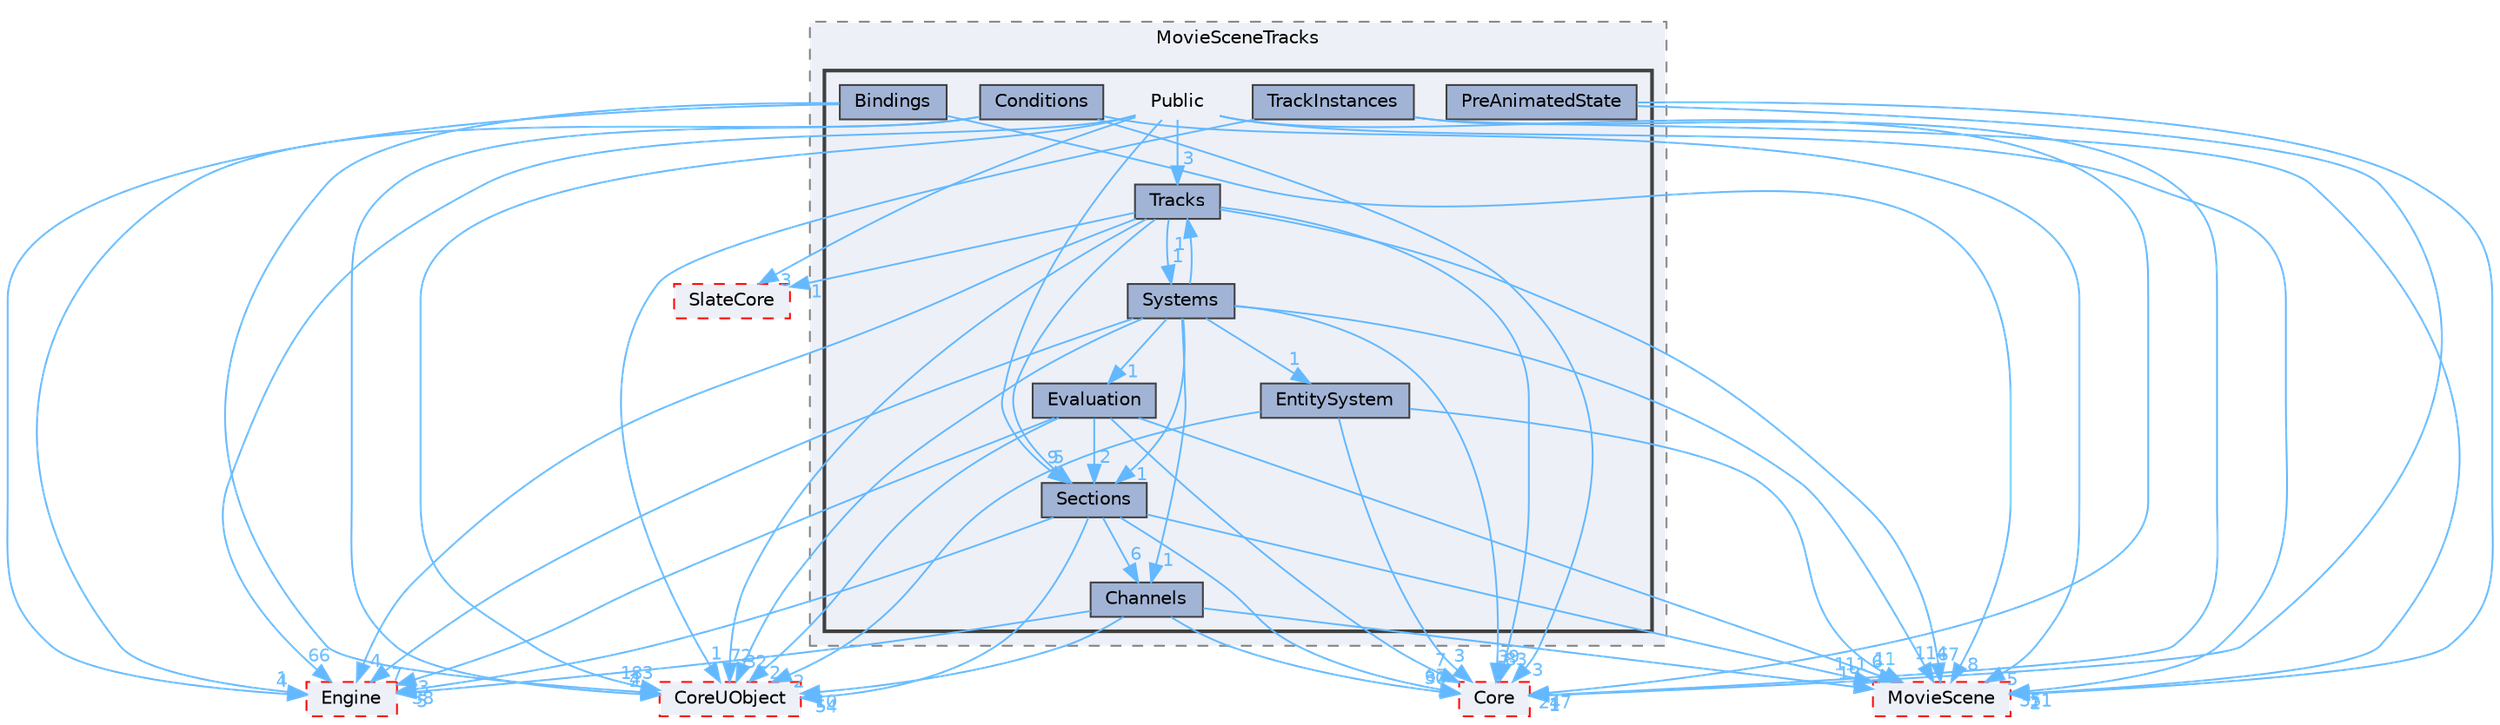 digraph "Public"
{
 // INTERACTIVE_SVG=YES
 // LATEX_PDF_SIZE
  bgcolor="transparent";
  edge [fontname=Helvetica,fontsize=10,labelfontname=Helvetica,labelfontsize=10];
  node [fontname=Helvetica,fontsize=10,shape=box,height=0.2,width=0.4];
  compound=true
  subgraph clusterdir_7de2cf73c957a2c2a3a4f4e3f12897c9 {
    graph [ bgcolor="#edf0f7", pencolor="grey50", label="MovieSceneTracks", fontname=Helvetica,fontsize=10 style="filled,dashed", URL="dir_7de2cf73c957a2c2a3a4f4e3f12897c9.html",tooltip=""]
  subgraph clusterdir_9606a937bb9f1f9ce910f742b5960791 {
    graph [ bgcolor="#edf0f7", pencolor="grey25", label="", fontname=Helvetica,fontsize=10 style="filled,bold", URL="dir_9606a937bb9f1f9ce910f742b5960791.html",tooltip=""]
    dir_9606a937bb9f1f9ce910f742b5960791 [shape=plaintext, label="Public"];
  dir_b71b3006af0f9033cd38fe2b1e3c7b2c [label="Bindings", fillcolor="#a2b4d6", color="grey25", style="filled", URL="dir_b71b3006af0f9033cd38fe2b1e3c7b2c.html",tooltip=""];
  dir_d98221cd1c51257ece4c9c1d49dda9cf [label="Channels", fillcolor="#a2b4d6", color="grey25", style="filled", URL="dir_d98221cd1c51257ece4c9c1d49dda9cf.html",tooltip=""];
  dir_642158c8b1acf6230c5924d41ec46140 [label="Conditions", fillcolor="#a2b4d6", color="grey25", style="filled", URL="dir_642158c8b1acf6230c5924d41ec46140.html",tooltip=""];
  dir_626b9b534c939c1e98906e4a62ba7b8b [label="EntitySystem", fillcolor="#a2b4d6", color="grey25", style="filled", URL="dir_626b9b534c939c1e98906e4a62ba7b8b.html",tooltip=""];
  dir_1c29f483a753824836cc6c008ea8a76c [label="Evaluation", fillcolor="#a2b4d6", color="grey25", style="filled", URL="dir_1c29f483a753824836cc6c008ea8a76c.html",tooltip=""];
  dir_5ef2f48da5a64f504e16a8fc26c91848 [label="PreAnimatedState", fillcolor="#a2b4d6", color="grey25", style="filled", URL="dir_5ef2f48da5a64f504e16a8fc26c91848.html",tooltip=""];
  dir_48dac367fa5b6937d6520dafdd3f5f85 [label="Sections", fillcolor="#a2b4d6", color="grey25", style="filled", URL="dir_48dac367fa5b6937d6520dafdd3f5f85.html",tooltip=""];
  dir_e0ddd2e4cd7a70c048956e583fac2c93 [label="Systems", fillcolor="#a2b4d6", color="grey25", style="filled", URL="dir_e0ddd2e4cd7a70c048956e583fac2c93.html",tooltip=""];
  dir_6732da172ba9704542b84f23e07db614 [label="TrackInstances", fillcolor="#a2b4d6", color="grey25", style="filled", URL="dir_6732da172ba9704542b84f23e07db614.html",tooltip=""];
  dir_2d3222e92d8cbdd0f19f830ec300059d [label="Tracks", fillcolor="#a2b4d6", color="grey25", style="filled", URL="dir_2d3222e92d8cbdd0f19f830ec300059d.html",tooltip=""];
  }
  }
  dir_0e6cddcc9caa1238c7f3774224afaa45 [label="Core", fillcolor="#edf0f7", color="red", style="filled,dashed", URL="dir_0e6cddcc9caa1238c7f3774224afaa45.html",tooltip=""];
  dir_4c499e5e32e2b4479ad7e552df73eeae [label="CoreUObject", fillcolor="#edf0f7", color="red", style="filled,dashed", URL="dir_4c499e5e32e2b4479ad7e552df73eeae.html",tooltip=""];
  dir_ed1388184b1cf3e774c585122fc72079 [label="MovieScene", fillcolor="#edf0f7", color="red", style="filled,dashed", URL="dir_ed1388184b1cf3e774c585122fc72079.html",tooltip=""];
  dir_f0f0d357c8c9eca10fb05693ae8c53b1 [label="SlateCore", fillcolor="#edf0f7", color="red", style="filled,dashed", URL="dir_f0f0d357c8c9eca10fb05693ae8c53b1.html",tooltip=""];
  dir_fdf6aa5c3cf3805bb958134448d60562 [label="Engine", fillcolor="#edf0f7", color="red", style="filled,dashed", URL="dir_fdf6aa5c3cf3805bb958134448d60562.html",tooltip=""];
  dir_9606a937bb9f1f9ce910f742b5960791->dir_0e6cddcc9caa1238c7f3774224afaa45 [headlabel="247", labeldistance=1.5 headhref="dir_000949_000266.html" href="dir_000949_000266.html" color="steelblue1" fontcolor="steelblue1"];
  dir_9606a937bb9f1f9ce910f742b5960791->dir_2d3222e92d8cbdd0f19f830ec300059d [headlabel="3", labeldistance=1.5 headhref="dir_000949_001203.html" href="dir_000949_001203.html" color="steelblue1" fontcolor="steelblue1"];
  dir_9606a937bb9f1f9ce910f742b5960791->dir_48dac367fa5b6937d6520dafdd3f5f85 [headlabel="9", labeldistance=1.5 headhref="dir_000949_001001.html" href="dir_000949_001001.html" color="steelblue1" fontcolor="steelblue1"];
  dir_9606a937bb9f1f9ce910f742b5960791->dir_4c499e5e32e2b4479ad7e552df73eeae [headlabel="183", labeldistance=1.5 headhref="dir_000949_000268.html" href="dir_000949_000268.html" color="steelblue1" fontcolor="steelblue1"];
  dir_9606a937bb9f1f9ce910f742b5960791->dir_ed1388184b1cf3e774c585122fc72079 [headlabel="351", labeldistance=1.5 headhref="dir_000949_000671.html" href="dir_000949_000671.html" color="steelblue1" fontcolor="steelblue1"];
  dir_9606a937bb9f1f9ce910f742b5960791->dir_f0f0d357c8c9eca10fb05693ae8c53b1 [headlabel="3", labeldistance=1.5 headhref="dir_000949_001045.html" href="dir_000949_001045.html" color="steelblue1" fontcolor="steelblue1"];
  dir_9606a937bb9f1f9ce910f742b5960791->dir_fdf6aa5c3cf3805bb958134448d60562 [headlabel="66", labeldistance=1.5 headhref="dir_000949_000366.html" href="dir_000949_000366.html" color="steelblue1" fontcolor="steelblue1"];
  dir_b71b3006af0f9033cd38fe2b1e3c7b2c->dir_4c499e5e32e2b4479ad7e552df73eeae [headlabel="4", labeldistance=1.5 headhref="dir_000096_000268.html" href="dir_000096_000268.html" color="steelblue1" fontcolor="steelblue1"];
  dir_b71b3006af0f9033cd38fe2b1e3c7b2c->dir_ed1388184b1cf3e774c585122fc72079 [headlabel="8", labeldistance=1.5 headhref="dir_000096_000671.html" href="dir_000096_000671.html" color="steelblue1" fontcolor="steelblue1"];
  dir_b71b3006af0f9033cd38fe2b1e3c7b2c->dir_fdf6aa5c3cf3805bb958134448d60562 [headlabel="4", labeldistance=1.5 headhref="dir_000096_000366.html" href="dir_000096_000366.html" color="steelblue1" fontcolor="steelblue1"];
  dir_d98221cd1c51257ece4c9c1d49dda9cf->dir_0e6cddcc9caa1238c7f3774224afaa45 [headlabel="30", labeldistance=1.5 headhref="dir_000128_000266.html" href="dir_000128_000266.html" color="steelblue1" fontcolor="steelblue1"];
  dir_d98221cd1c51257ece4c9c1d49dda9cf->dir_4c499e5e32e2b4479ad7e552df73eeae [headlabel="10", labeldistance=1.5 headhref="dir_000128_000268.html" href="dir_000128_000268.html" color="steelblue1" fontcolor="steelblue1"];
  dir_d98221cd1c51257ece4c9c1d49dda9cf->dir_ed1388184b1cf3e774c585122fc72079 [headlabel="19", labeldistance=1.5 headhref="dir_000128_000671.html" href="dir_000128_000671.html" color="steelblue1" fontcolor="steelblue1"];
  dir_d98221cd1c51257ece4c9c1d49dda9cf->dir_fdf6aa5c3cf3805bb958134448d60562 [headlabel="5", labeldistance=1.5 headhref="dir_000128_000366.html" href="dir_000128_000366.html" color="steelblue1" fontcolor="steelblue1"];
  dir_642158c8b1acf6230c5924d41ec46140->dir_0e6cddcc9caa1238c7f3774224afaa45 [headlabel="3", labeldistance=1.5 headhref="dir_000241_000266.html" href="dir_000241_000266.html" color="steelblue1" fontcolor="steelblue1"];
  dir_642158c8b1acf6230c5924d41ec46140->dir_4c499e5e32e2b4479ad7e552df73eeae [headlabel="2", labeldistance=1.5 headhref="dir_000241_000268.html" href="dir_000241_000268.html" color="steelblue1" fontcolor="steelblue1"];
  dir_642158c8b1acf6230c5924d41ec46140->dir_ed1388184b1cf3e774c585122fc72079 [headlabel="5", labeldistance=1.5 headhref="dir_000241_000671.html" href="dir_000241_000671.html" color="steelblue1" fontcolor="steelblue1"];
  dir_642158c8b1acf6230c5924d41ec46140->dir_fdf6aa5c3cf3805bb958134448d60562 [headlabel="1", labeldistance=1.5 headhref="dir_000241_000366.html" href="dir_000241_000366.html" color="steelblue1" fontcolor="steelblue1"];
  dir_626b9b534c939c1e98906e4a62ba7b8b->dir_ed1388184b1cf3e774c585122fc72079 [headlabel="11", labeldistance=1.5 headhref="dir_000370_000671.html" href="dir_000370_000671.html" color="steelblue1" fontcolor="steelblue1"];
  dir_626b9b534c939c1e98906e4a62ba7b8b->dir_0e6cddcc9caa1238c7f3774224afaa45 [headlabel="3", labeldistance=1.5 headhref="dir_000370_000266.html" href="dir_000370_000266.html" color="steelblue1" fontcolor="steelblue1"];
  dir_626b9b534c939c1e98906e4a62ba7b8b->dir_4c499e5e32e2b4479ad7e552df73eeae [headlabel="2", labeldistance=1.5 headhref="dir_000370_000268.html" href="dir_000370_000268.html" color="steelblue1" fontcolor="steelblue1"];
  dir_1c29f483a753824836cc6c008ea8a76c->dir_0e6cddcc9caa1238c7f3774224afaa45 [headlabel="7", labeldistance=1.5 headhref="dir_000374_000266.html" href="dir_000374_000266.html" color="steelblue1" fontcolor="steelblue1"];
  dir_1c29f483a753824836cc6c008ea8a76c->dir_48dac367fa5b6937d6520dafdd3f5f85 [headlabel="2", labeldistance=1.5 headhref="dir_000374_001001.html" href="dir_000374_001001.html" color="steelblue1" fontcolor="steelblue1"];
  dir_1c29f483a753824836cc6c008ea8a76c->dir_4c499e5e32e2b4479ad7e552df73eeae [headlabel="2", labeldistance=1.5 headhref="dir_000374_000268.html" href="dir_000374_000268.html" color="steelblue1" fontcolor="steelblue1"];
  dir_1c29f483a753824836cc6c008ea8a76c->dir_ed1388184b1cf3e774c585122fc72079 [headlabel="6", labeldistance=1.5 headhref="dir_000374_000671.html" href="dir_000374_000671.html" color="steelblue1" fontcolor="steelblue1"];
  dir_1c29f483a753824836cc6c008ea8a76c->dir_fdf6aa5c3cf3805bb958134448d60562 [headlabel="3", labeldistance=1.5 headhref="dir_000374_000366.html" href="dir_000374_000366.html" color="steelblue1" fontcolor="steelblue1"];
  dir_5ef2f48da5a64f504e16a8fc26c91848->dir_0e6cddcc9caa1238c7f3774224afaa45 [headlabel="1", labeldistance=1.5 headhref="dir_000765_000266.html" href="dir_000765_000266.html" color="steelblue1" fontcolor="steelblue1"];
  dir_5ef2f48da5a64f504e16a8fc26c91848->dir_ed1388184b1cf3e774c585122fc72079 [headlabel="1", labeldistance=1.5 headhref="dir_000765_000671.html" href="dir_000765_000671.html" color="steelblue1" fontcolor="steelblue1"];
  dir_48dac367fa5b6937d6520dafdd3f5f85->dir_0e6cddcc9caa1238c7f3774224afaa45 [headlabel="67", labeldistance=1.5 headhref="dir_001001_000266.html" href="dir_001001_000266.html" color="steelblue1" fontcolor="steelblue1"];
  dir_48dac367fa5b6937d6520dafdd3f5f85->dir_4c499e5e32e2b4479ad7e552df73eeae [headlabel="54", labeldistance=1.5 headhref="dir_001001_000268.html" href="dir_001001_000268.html" color="steelblue1" fontcolor="steelblue1"];
  dir_48dac367fa5b6937d6520dafdd3f5f85->dir_d98221cd1c51257ece4c9c1d49dda9cf [headlabel="6", labeldistance=1.5 headhref="dir_001001_000128.html" href="dir_001001_000128.html" color="steelblue1" fontcolor="steelblue1"];
  dir_48dac367fa5b6937d6520dafdd3f5f85->dir_ed1388184b1cf3e774c585122fc72079 [headlabel="111", labeldistance=1.5 headhref="dir_001001_000671.html" href="dir_001001_000671.html" color="steelblue1" fontcolor="steelblue1"];
  dir_48dac367fa5b6937d6520dafdd3f5f85->dir_fdf6aa5c3cf3805bb958134448d60562 [headlabel="38", labeldistance=1.5 headhref="dir_001001_000366.html" href="dir_001001_000366.html" color="steelblue1" fontcolor="steelblue1"];
  dir_e0ddd2e4cd7a70c048956e583fac2c93->dir_0e6cddcc9caa1238c7f3774224afaa45 [headlabel="39", labeldistance=1.5 headhref="dir_001163_000266.html" href="dir_001163_000266.html" color="steelblue1" fontcolor="steelblue1"];
  dir_e0ddd2e4cd7a70c048956e583fac2c93->dir_1c29f483a753824836cc6c008ea8a76c [headlabel="1", labeldistance=1.5 headhref="dir_001163_000374.html" href="dir_001163_000374.html" color="steelblue1" fontcolor="steelblue1"];
  dir_e0ddd2e4cd7a70c048956e583fac2c93->dir_2d3222e92d8cbdd0f19f830ec300059d [headlabel="1", labeldistance=1.5 headhref="dir_001163_001203.html" href="dir_001163_001203.html" color="steelblue1" fontcolor="steelblue1"];
  dir_e0ddd2e4cd7a70c048956e583fac2c93->dir_48dac367fa5b6937d6520dafdd3f5f85 [headlabel="1", labeldistance=1.5 headhref="dir_001163_001001.html" href="dir_001163_001001.html" color="steelblue1" fontcolor="steelblue1"];
  dir_e0ddd2e4cd7a70c048956e583fac2c93->dir_4c499e5e32e2b4479ad7e552df73eeae [headlabel="32", labeldistance=1.5 headhref="dir_001163_000268.html" href="dir_001163_000268.html" color="steelblue1" fontcolor="steelblue1"];
  dir_e0ddd2e4cd7a70c048956e583fac2c93->dir_626b9b534c939c1e98906e4a62ba7b8b [headlabel="1", labeldistance=1.5 headhref="dir_001163_000370.html" href="dir_001163_000370.html" color="steelblue1" fontcolor="steelblue1"];
  dir_e0ddd2e4cd7a70c048956e583fac2c93->dir_d98221cd1c51257ece4c9c1d49dda9cf [headlabel="1", labeldistance=1.5 headhref="dir_001163_000128.html" href="dir_001163_000128.html" color="steelblue1" fontcolor="steelblue1"];
  dir_e0ddd2e4cd7a70c048956e583fac2c93->dir_ed1388184b1cf3e774c585122fc72079 [headlabel="114", labeldistance=1.5 headhref="dir_001163_000671.html" href="dir_001163_000671.html" color="steelblue1" fontcolor="steelblue1"];
  dir_e0ddd2e4cd7a70c048956e583fac2c93->dir_fdf6aa5c3cf3805bb958134448d60562 [headlabel="7", labeldistance=1.5 headhref="dir_001163_000366.html" href="dir_001163_000366.html" color="steelblue1" fontcolor="steelblue1"];
  dir_6732da172ba9704542b84f23e07db614->dir_0e6cddcc9caa1238c7f3774224afaa45 [headlabel="1", labeldistance=1.5 headhref="dir_001200_000266.html" href="dir_001200_000266.html" color="steelblue1" fontcolor="steelblue1"];
  dir_6732da172ba9704542b84f23e07db614->dir_4c499e5e32e2b4479ad7e552df73eeae [headlabel="1", labeldistance=1.5 headhref="dir_001200_000268.html" href="dir_001200_000268.html" color="steelblue1" fontcolor="steelblue1"];
  dir_6732da172ba9704542b84f23e07db614->dir_ed1388184b1cf3e774c585122fc72079 [headlabel="2", labeldistance=1.5 headhref="dir_001200_000671.html" href="dir_001200_000671.html" color="steelblue1" fontcolor="steelblue1"];
  dir_2d3222e92d8cbdd0f19f830ec300059d->dir_0e6cddcc9caa1238c7f3774224afaa45 [headlabel="83", labeldistance=1.5 headhref="dir_001203_000266.html" href="dir_001203_000266.html" color="steelblue1" fontcolor="steelblue1"];
  dir_2d3222e92d8cbdd0f19f830ec300059d->dir_48dac367fa5b6937d6520dafdd3f5f85 [headlabel="5", labeldistance=1.5 headhref="dir_001203_001001.html" href="dir_001203_001001.html" color="steelblue1" fontcolor="steelblue1"];
  dir_2d3222e92d8cbdd0f19f830ec300059d->dir_4c499e5e32e2b4479ad7e552df73eeae [headlabel="72", labeldistance=1.5 headhref="dir_001203_000268.html" href="dir_001203_000268.html" color="steelblue1" fontcolor="steelblue1"];
  dir_2d3222e92d8cbdd0f19f830ec300059d->dir_e0ddd2e4cd7a70c048956e583fac2c93 [headlabel="1", labeldistance=1.5 headhref="dir_001203_001163.html" href="dir_001203_001163.html" color="steelblue1" fontcolor="steelblue1"];
  dir_2d3222e92d8cbdd0f19f830ec300059d->dir_ed1388184b1cf3e774c585122fc72079 [headlabel="67", labeldistance=1.5 headhref="dir_001203_000671.html" href="dir_001203_000671.html" color="steelblue1" fontcolor="steelblue1"];
  dir_2d3222e92d8cbdd0f19f830ec300059d->dir_f0f0d357c8c9eca10fb05693ae8c53b1 [headlabel="1", labeldistance=1.5 headhref="dir_001203_001045.html" href="dir_001203_001045.html" color="steelblue1" fontcolor="steelblue1"];
  dir_2d3222e92d8cbdd0f19f830ec300059d->dir_fdf6aa5c3cf3805bb958134448d60562 [headlabel="4", labeldistance=1.5 headhref="dir_001203_000366.html" href="dir_001203_000366.html" color="steelblue1" fontcolor="steelblue1"];
}
